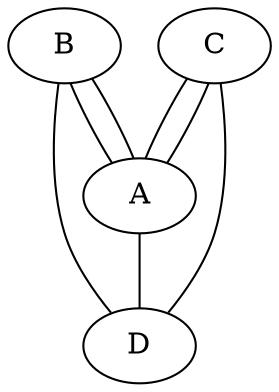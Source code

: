 graph  {
	B -- A [key=0];
B -- A [key=1];
B -- D [key=0];
C -- A [key=0];
C -- A [key=1];
C -- D [key=0];
A -- D [key=0];
}
